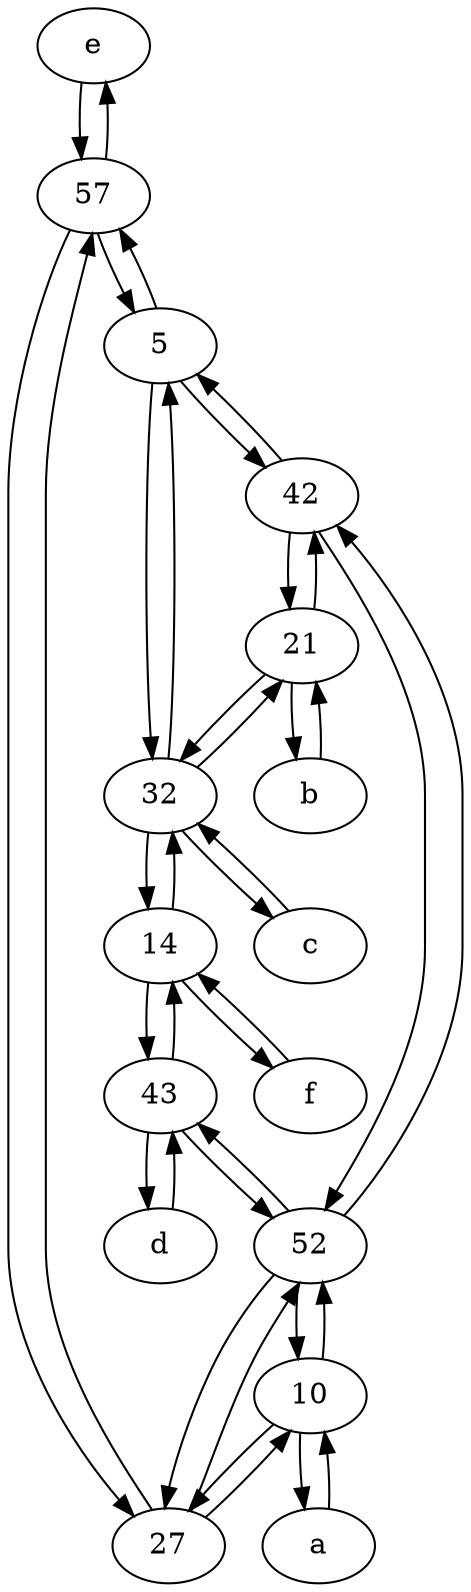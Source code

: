 digraph  {
	e [pos="30,50!"];
	10;
	21;
	d [pos="20,30!"];
	14;
	a [pos="40,10!"];
	42;
	27;
	c [pos="20,10!"];
	52;
	5;
	43;
	f [pos="15,45!"];
	57;
	32;
	b [pos="50,20!"];
	b -> 21;
	32 -> 5;
	e -> 57;
	10 -> 52;
	14 -> 43;
	52 -> 27;
	42 -> 21;
	57 -> e;
	21 -> 42;
	d -> 43;
	57 -> 5;
	14 -> f;
	5 -> 57;
	f -> 14;
	52 -> 43;
	52 -> 42;
	43 -> 14;
	10 -> a;
	27 -> 10;
	5 -> 42;
	52 -> 10;
	32 -> c;
	5 -> 32;
	57 -> 27;
	27 -> 52;
	21 -> 32;
	32 -> 14;
	32 -> 21;
	14 -> 32;
	10 -> 27;
	43 -> d;
	c -> 32;
	42 -> 52;
	42 -> 5;
	27 -> 57;
	a -> 10;
	21 -> b;
	43 -> 52;

	}